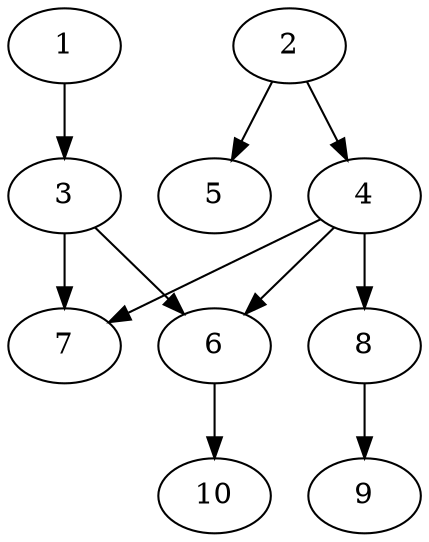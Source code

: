 // DAG automatically generated by daggen at Thu Oct  3 13:58:04 2019
// ./daggen --dot -n 10 --ccr 0.5 --fat 0.5 --regular 0.5 --density 0.5 --mindata 5242880 --maxdata 52428800 
digraph G {
  1 [size="30119936", alpha="0.03", expect_size="15059968"] 
  1 -> 3 [size ="15059968"]
  2 [size="102813696", alpha="0.08", expect_size="51406848"] 
  2 -> 4 [size ="51406848"]
  2 -> 5 [size ="51406848"]
  3 [size="21420032", alpha="0.00", expect_size="10710016"] 
  3 -> 6 [size ="10710016"]
  3 -> 7 [size ="10710016"]
  4 [size="75042816", alpha="0.03", expect_size="37521408"] 
  4 -> 6 [size ="37521408"]
  4 -> 7 [size ="37521408"]
  4 -> 8 [size ="37521408"]
  5 [size="60911616", alpha="0.20", expect_size="30455808"] 
  6 [size="75155456", alpha="0.06", expect_size="37577728"] 
  6 -> 10 [size ="37577728"]
  7 [size="32094208", alpha="0.09", expect_size="16047104"] 
  8 [size="74944512", alpha="0.19", expect_size="37472256"] 
  8 -> 9 [size ="37472256"]
  9 [size="24397824", alpha="0.04", expect_size="12198912"] 
  10 [size="47820800", alpha="0.17", expect_size="23910400"] 
}
